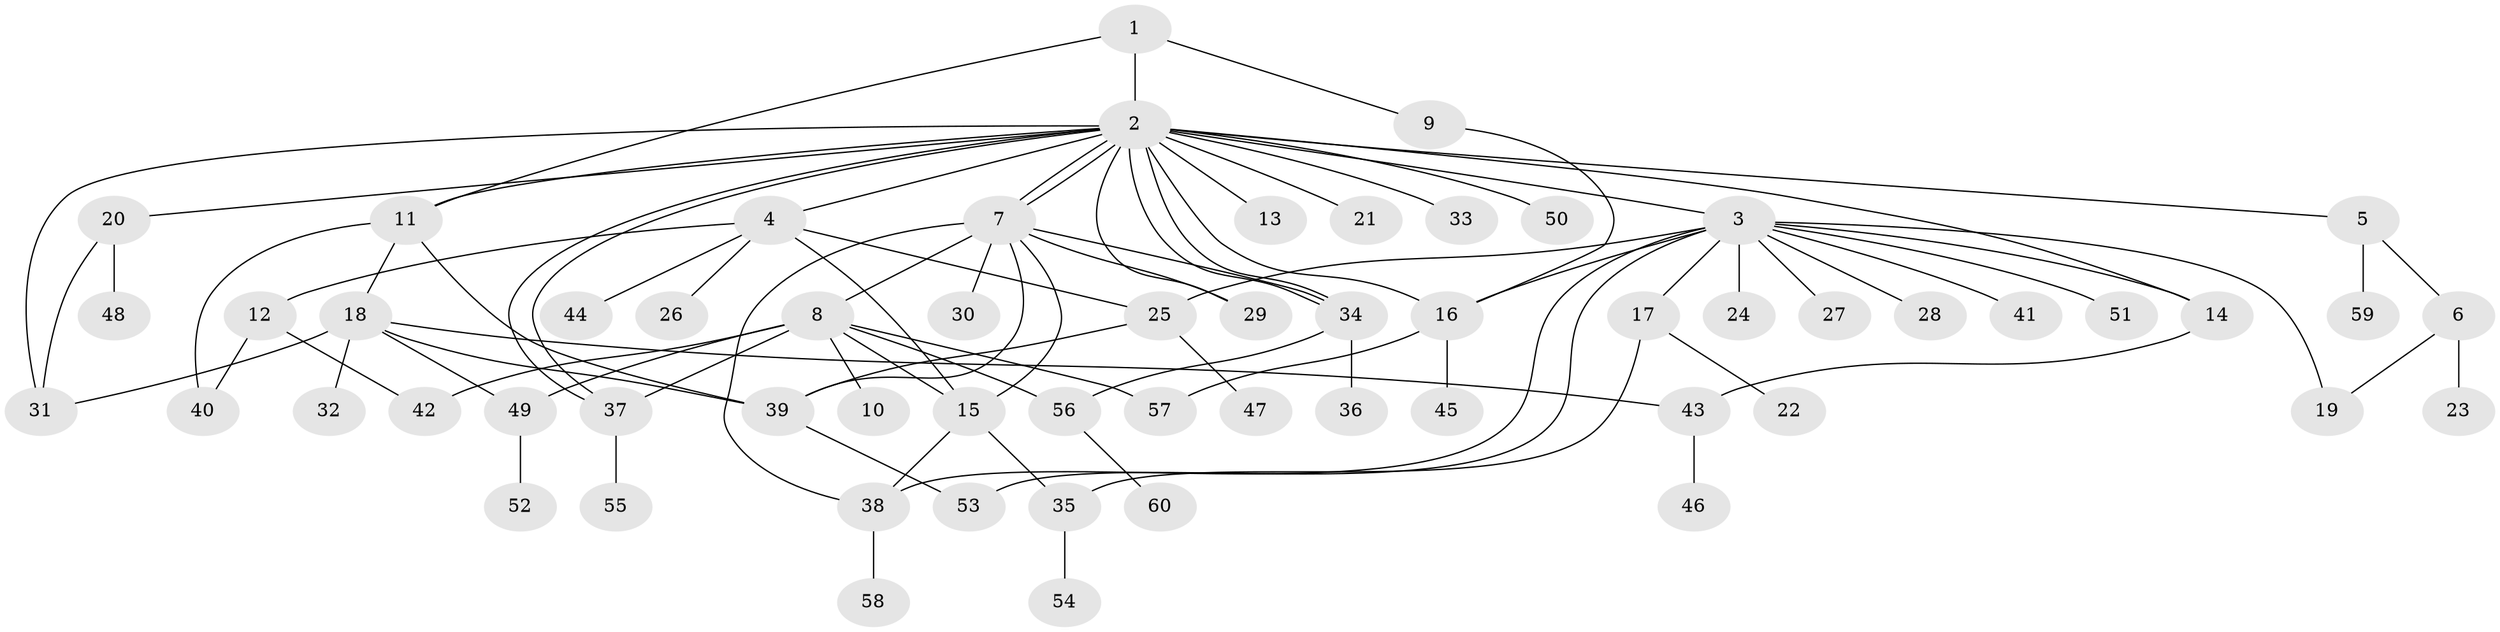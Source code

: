 // Generated by graph-tools (version 1.1) at 2025/49/03/09/25 03:49:49]
// undirected, 60 vertices, 88 edges
graph export_dot {
graph [start="1"]
  node [color=gray90,style=filled];
  1;
  2;
  3;
  4;
  5;
  6;
  7;
  8;
  9;
  10;
  11;
  12;
  13;
  14;
  15;
  16;
  17;
  18;
  19;
  20;
  21;
  22;
  23;
  24;
  25;
  26;
  27;
  28;
  29;
  30;
  31;
  32;
  33;
  34;
  35;
  36;
  37;
  38;
  39;
  40;
  41;
  42;
  43;
  44;
  45;
  46;
  47;
  48;
  49;
  50;
  51;
  52;
  53;
  54;
  55;
  56;
  57;
  58;
  59;
  60;
  1 -- 2;
  1 -- 9;
  1 -- 11;
  2 -- 3;
  2 -- 4;
  2 -- 5;
  2 -- 7;
  2 -- 7;
  2 -- 11;
  2 -- 13;
  2 -- 14;
  2 -- 16;
  2 -- 20;
  2 -- 21;
  2 -- 29;
  2 -- 31;
  2 -- 33;
  2 -- 34;
  2 -- 34;
  2 -- 37;
  2 -- 37;
  2 -- 50;
  3 -- 14;
  3 -- 16;
  3 -- 17;
  3 -- 19;
  3 -- 24;
  3 -- 25;
  3 -- 27;
  3 -- 28;
  3 -- 38;
  3 -- 41;
  3 -- 51;
  3 -- 53;
  4 -- 12;
  4 -- 15;
  4 -- 25;
  4 -- 26;
  4 -- 44;
  5 -- 6;
  5 -- 59;
  6 -- 19;
  6 -- 23;
  7 -- 8;
  7 -- 15;
  7 -- 29;
  7 -- 30;
  7 -- 34;
  7 -- 38;
  7 -- 39;
  8 -- 10;
  8 -- 15;
  8 -- 37;
  8 -- 42;
  8 -- 49;
  8 -- 56;
  8 -- 57;
  9 -- 16;
  11 -- 18;
  11 -- 39;
  11 -- 40;
  12 -- 40;
  12 -- 42;
  14 -- 43;
  15 -- 35;
  15 -- 38;
  16 -- 45;
  16 -- 57;
  17 -- 22;
  17 -- 35;
  18 -- 31;
  18 -- 32;
  18 -- 39;
  18 -- 43;
  18 -- 49;
  20 -- 31;
  20 -- 48;
  25 -- 39;
  25 -- 47;
  34 -- 36;
  34 -- 56;
  35 -- 54;
  37 -- 55;
  38 -- 58;
  39 -- 53;
  43 -- 46;
  49 -- 52;
  56 -- 60;
}
